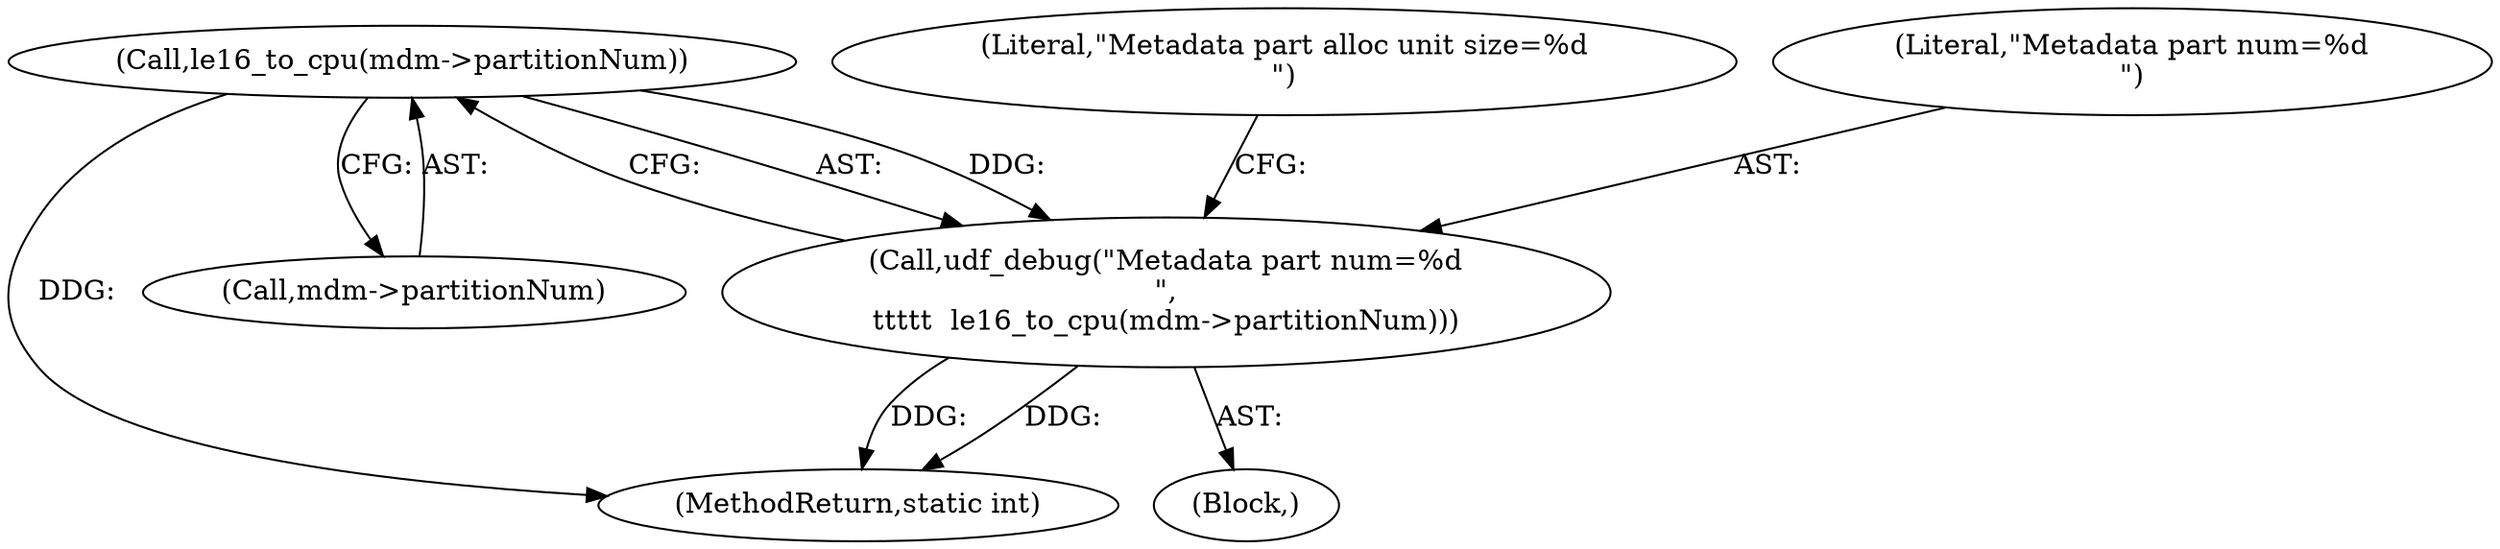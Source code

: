 digraph "0_linux_1df2ae31c724e57be9d7ac00d78db8a5dabdd050@pointer" {
"1000472" [label="(Call,le16_to_cpu(mdm->partitionNum))"];
"1000470" [label="(Call,udf_debug(\"Metadata part num=%d\n\",\n\t\t\t\t\t  le16_to_cpu(mdm->partitionNum)))"];
"1000590" [label="(MethodReturn,static int)"];
"1000473" [label="(Call,mdm->partitionNum)"];
"1000372" [label="(Block,)"];
"1000472" [label="(Call,le16_to_cpu(mdm->partitionNum))"];
"1000470" [label="(Call,udf_debug(\"Metadata part num=%d\n\",\n\t\t\t\t\t  le16_to_cpu(mdm->partitionNum)))"];
"1000477" [label="(Literal,\"Metadata part alloc unit size=%d\n\")"];
"1000471" [label="(Literal,\"Metadata part num=%d\n\")"];
"1000472" -> "1000470"  [label="AST: "];
"1000472" -> "1000473"  [label="CFG: "];
"1000473" -> "1000472"  [label="AST: "];
"1000470" -> "1000472"  [label="CFG: "];
"1000472" -> "1000590"  [label="DDG: "];
"1000472" -> "1000470"  [label="DDG: "];
"1000470" -> "1000372"  [label="AST: "];
"1000471" -> "1000470"  [label="AST: "];
"1000477" -> "1000470"  [label="CFG: "];
"1000470" -> "1000590"  [label="DDG: "];
"1000470" -> "1000590"  [label="DDG: "];
}
